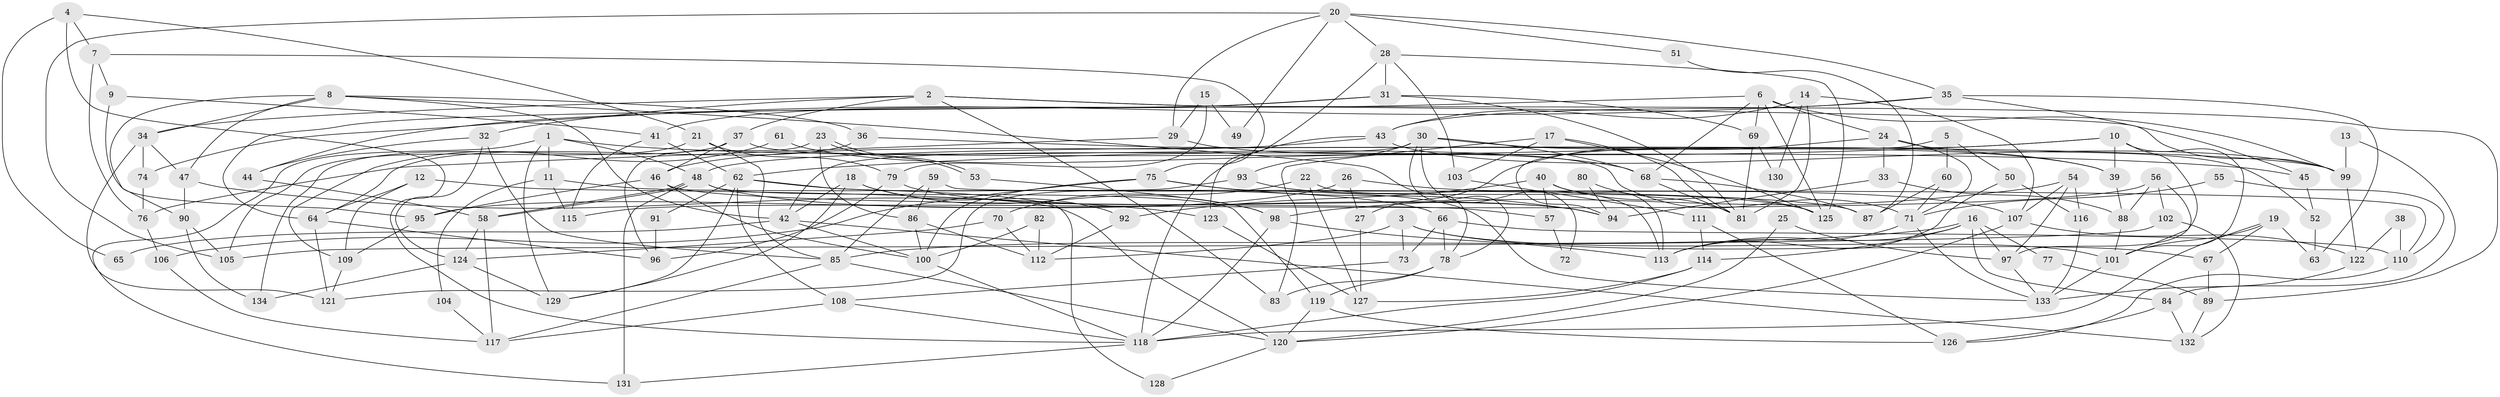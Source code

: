 // coarse degree distribution, {5: 0.24691358024691357, 4: 0.32098765432098764, 7: 0.12345679012345678, 6: 0.08641975308641975, 2: 0.07407407407407407, 3: 0.06172839506172839, 8: 0.037037037037037035, 10: 0.024691358024691357, 12: 0.012345679012345678, 9: 0.012345679012345678}
// Generated by graph-tools (version 1.1) at 2025/37/03/04/25 23:37:01]
// undirected, 134 vertices, 268 edges
graph export_dot {
  node [color=gray90,style=filled];
  1;
  2;
  3;
  4;
  5;
  6;
  7;
  8;
  9;
  10;
  11;
  12;
  13;
  14;
  15;
  16;
  17;
  18;
  19;
  20;
  21;
  22;
  23;
  24;
  25;
  26;
  27;
  28;
  29;
  30;
  31;
  32;
  33;
  34;
  35;
  36;
  37;
  38;
  39;
  40;
  41;
  42;
  43;
  44;
  45;
  46;
  47;
  48;
  49;
  50;
  51;
  52;
  53;
  54;
  55;
  56;
  57;
  58;
  59;
  60;
  61;
  62;
  63;
  64;
  65;
  66;
  67;
  68;
  69;
  70;
  71;
  72;
  73;
  74;
  75;
  76;
  77;
  78;
  79;
  80;
  81;
  82;
  83;
  84;
  85;
  86;
  87;
  88;
  89;
  90;
  91;
  92;
  93;
  94;
  95;
  96;
  97;
  98;
  99;
  100;
  101;
  102;
  103;
  104;
  105;
  106;
  107;
  108;
  109;
  110;
  111;
  112;
  113;
  114;
  115;
  116;
  117;
  118;
  119;
  120;
  121;
  122;
  123;
  124;
  125;
  126;
  127;
  128;
  129;
  130;
  131;
  132;
  133;
  134;
  1 -- 131;
  1 -- 48;
  1 -- 11;
  1 -- 45;
  1 -- 129;
  2 -- 37;
  2 -- 32;
  2 -- 34;
  2 -- 83;
  2 -- 89;
  2 -- 99;
  3 -- 73;
  3 -- 101;
  3 -- 67;
  3 -- 112;
  4 -- 7;
  4 -- 21;
  4 -- 65;
  4 -- 118;
  5 -- 94;
  5 -- 50;
  5 -- 60;
  6 -- 99;
  6 -- 125;
  6 -- 24;
  6 -- 44;
  6 -- 68;
  6 -- 69;
  7 -- 75;
  7 -- 76;
  7 -- 9;
  8 -- 78;
  8 -- 47;
  8 -- 34;
  8 -- 36;
  8 -- 42;
  8 -- 90;
  9 -- 41;
  9 -- 95;
  10 -- 97;
  10 -- 48;
  10 -- 39;
  10 -- 62;
  10 -- 101;
  11 -- 115;
  11 -- 87;
  11 -- 104;
  12 -- 120;
  12 -- 64;
  12 -- 109;
  13 -- 99;
  13 -- 84;
  14 -- 81;
  14 -- 43;
  14 -- 107;
  14 -- 130;
  15 -- 29;
  15 -- 79;
  15 -- 49;
  16 -- 84;
  16 -- 85;
  16 -- 77;
  16 -- 97;
  16 -- 113;
  16 -- 114;
  17 -- 81;
  17 -- 125;
  17 -- 83;
  17 -- 103;
  18 -- 129;
  18 -- 42;
  18 -- 92;
  18 -- 98;
  19 -- 118;
  19 -- 101;
  19 -- 63;
  19 -- 67;
  20 -- 28;
  20 -- 29;
  20 -- 35;
  20 -- 49;
  20 -- 51;
  20 -- 105;
  21 -- 85;
  21 -- 79;
  21 -- 105;
  22 -- 113;
  22 -- 127;
  22 -- 70;
  23 -- 53;
  23 -- 53;
  23 -- 86;
  23 -- 96;
  24 -- 71;
  24 -- 27;
  24 -- 33;
  24 -- 52;
  25 -- 120;
  25 -- 97;
  26 -- 95;
  26 -- 107;
  26 -- 27;
  27 -- 127;
  28 -- 123;
  28 -- 125;
  28 -- 31;
  28 -- 103;
  29 -- 39;
  29 -- 76;
  30 -- 42;
  30 -- 68;
  30 -- 39;
  30 -- 72;
  30 -- 78;
  30 -- 93;
  31 -- 64;
  31 -- 41;
  31 -- 69;
  31 -- 81;
  32 -- 124;
  32 -- 44;
  32 -- 85;
  33 -- 94;
  33 -- 88;
  34 -- 47;
  34 -- 74;
  34 -- 121;
  35 -- 63;
  35 -- 43;
  35 -- 45;
  35 -- 74;
  36 -- 99;
  36 -- 64;
  37 -- 71;
  37 -- 46;
  37 -- 134;
  38 -- 122;
  38 -- 110;
  39 -- 88;
  40 -- 92;
  40 -- 113;
  40 -- 57;
  40 -- 125;
  41 -- 62;
  41 -- 115;
  42 -- 132;
  42 -- 65;
  42 -- 100;
  43 -- 118;
  43 -- 46;
  43 -- 99;
  44 -- 58;
  45 -- 52;
  46 -- 100;
  46 -- 57;
  46 -- 95;
  47 -- 90;
  47 -- 123;
  48 -- 58;
  48 -- 58;
  48 -- 119;
  48 -- 94;
  48 -- 131;
  50 -- 113;
  50 -- 116;
  51 -- 87;
  52 -- 63;
  53 -- 98;
  54 -- 97;
  54 -- 107;
  54 -- 98;
  54 -- 116;
  55 -- 71;
  55 -- 110;
  56 -- 101;
  56 -- 88;
  56 -- 102;
  56 -- 115;
  57 -- 72;
  58 -- 124;
  58 -- 117;
  59 -- 85;
  59 -- 110;
  59 -- 86;
  60 -- 87;
  60 -- 71;
  61 -- 109;
  61 -- 68;
  62 -- 129;
  62 -- 66;
  62 -- 91;
  62 -- 108;
  62 -- 128;
  64 -- 121;
  64 -- 96;
  66 -- 78;
  66 -- 73;
  66 -- 110;
  67 -- 89;
  68 -- 81;
  68 -- 87;
  69 -- 81;
  69 -- 130;
  70 -- 112;
  70 -- 124;
  71 -- 113;
  71 -- 133;
  73 -- 108;
  74 -- 76;
  75 -- 100;
  75 -- 133;
  75 -- 94;
  75 -- 106;
  76 -- 106;
  77 -- 89;
  78 -- 83;
  78 -- 119;
  79 -- 94;
  79 -- 96;
  80 -- 81;
  80 -- 94;
  82 -- 112;
  82 -- 100;
  84 -- 132;
  84 -- 126;
  85 -- 117;
  85 -- 120;
  86 -- 100;
  86 -- 112;
  88 -- 101;
  89 -- 132;
  90 -- 105;
  90 -- 134;
  91 -- 96;
  92 -- 112;
  93 -- 121;
  93 -- 125;
  95 -- 109;
  97 -- 133;
  98 -- 113;
  98 -- 118;
  99 -- 122;
  100 -- 118;
  101 -- 133;
  102 -- 105;
  102 -- 132;
  103 -- 111;
  104 -- 117;
  106 -- 117;
  107 -- 122;
  107 -- 120;
  108 -- 118;
  108 -- 117;
  109 -- 121;
  110 -- 126;
  111 -- 114;
  111 -- 126;
  114 -- 118;
  114 -- 127;
  116 -- 133;
  118 -- 131;
  119 -- 120;
  119 -- 126;
  120 -- 128;
  122 -- 133;
  123 -- 127;
  124 -- 134;
  124 -- 129;
}
